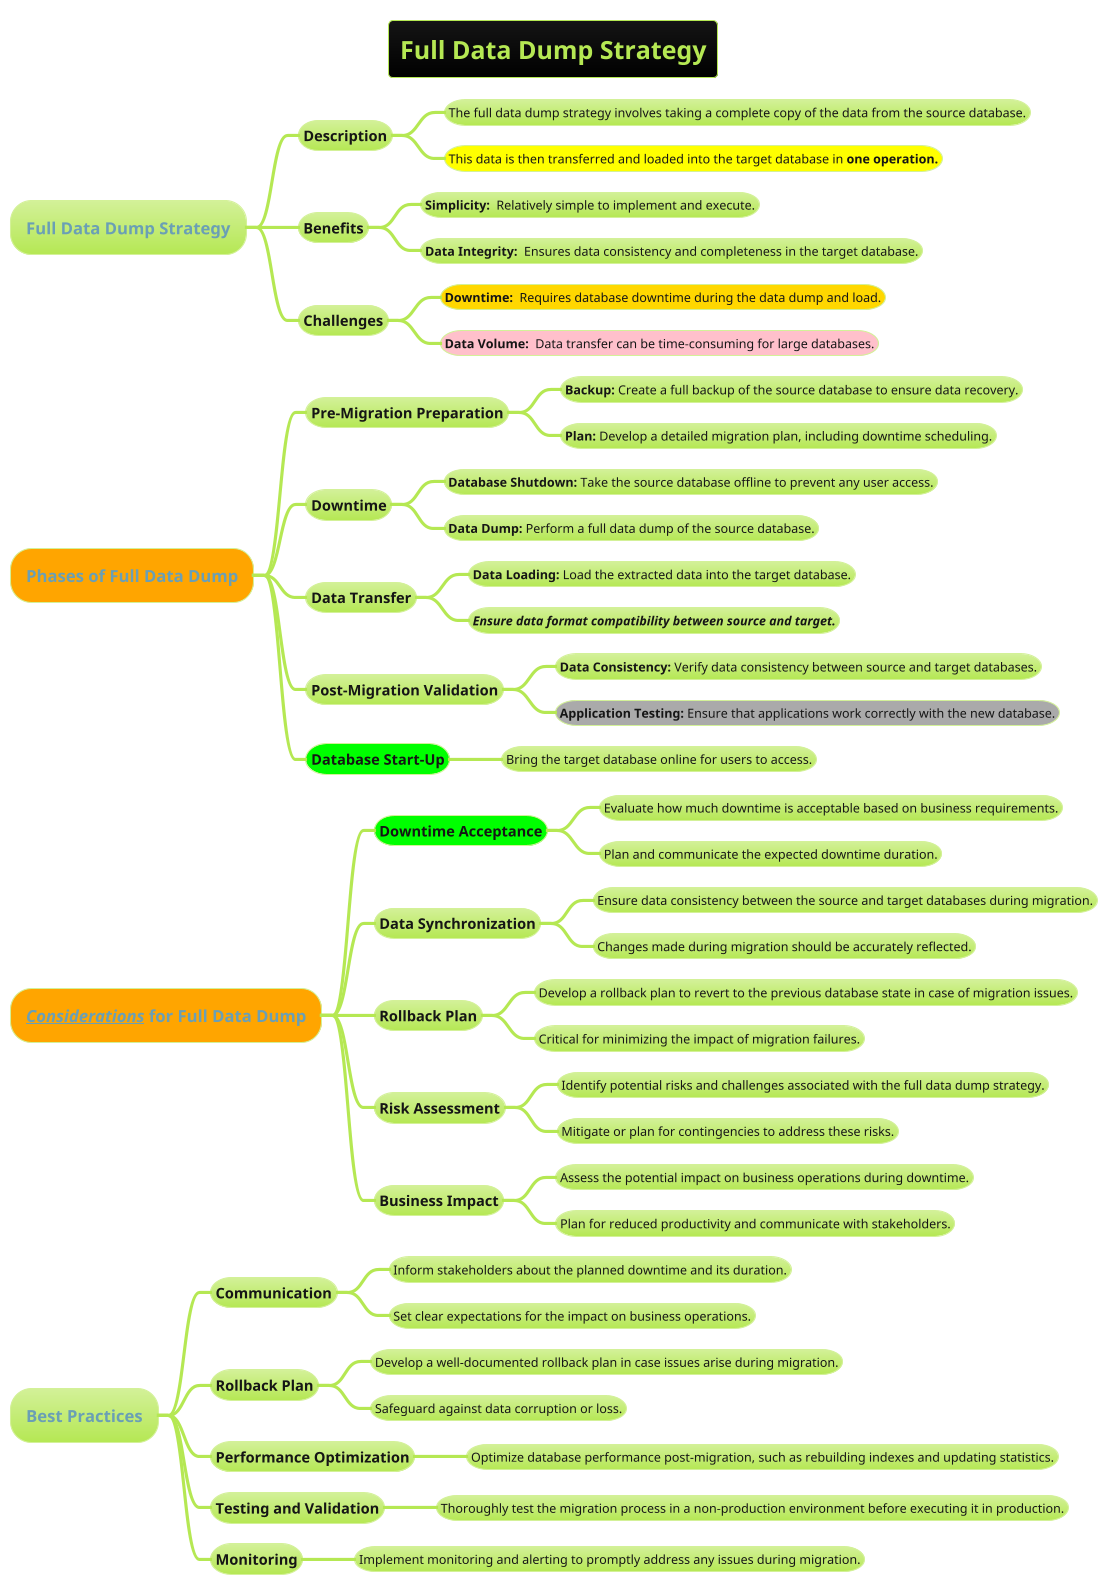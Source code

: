 @startmindmap
title =Full Data Dump Strategy
!theme hacker

* Full Data Dump Strategy
** Description
*** The full data dump strategy involves taking a complete copy of the data from the source database.
***[#yellow] This data is then transferred and loaded into the target database in **one operation.**

** Benefits
*** **Simplicity: ** Relatively simple to implement and execute.
*** **Data Integrity:**  Ensures data consistency and completeness in the target database.

** Challenges
***[#gold] **Downtime: ** Requires database downtime during the data dump and load.
***[#pink] **Data Volume:**  Data transfer can be time-consuming for large databases.

*[#orange] Phases of Full Data Dump
** Pre-Migration Preparation
*** **Backup:** Create a full backup of the source database to ensure data recovery.
*** **Plan:** Develop a detailed migration plan, including downtime scheduling.

** Downtime
*** **Database Shutdown:** Take the source database offline to prevent any user access.
*** **Data Dump:** Perform a full data dump of the source database.

** Data Transfer
*** **Data Loading:** Load the extracted data into the target database.
*** ====**Ensure data format compatibility between source and target.**

** Post-Migration Validation
*** **Data Consistency:** Verify data consistency between source and target databases.
***[#a] **Application Testing:** Ensure that applications work correctly with the new database.

**[#lime] Database Start-Up
*** Bring the target database online for users to access.

*[#orange] //__Considerations__// for Full Data Dump
**[#lime] Downtime Acceptance
*** Evaluate how much downtime is acceptable based on business requirements.
*** Plan and communicate the expected downtime duration.

** Data Synchronization
*** Ensure data consistency between the source and target databases during migration.
*** Changes made during migration should be accurately reflected.

** Rollback Plan
*** Develop a rollback plan to revert to the previous database state in case of migration issues.
*** Critical for minimizing the impact of migration failures.

** Risk Assessment
*** Identify potential risks and challenges associated with the full data dump strategy.
*** Mitigate or plan for contingencies to address these risks.

** Business Impact
*** Assess the potential impact on business operations during downtime.
*** Plan for reduced productivity and communicate with stakeholders.

* Best Practices
** Communication
*** Inform stakeholders about the planned downtime and its duration.
*** Set clear expectations for the impact on business operations.

** Rollback Plan
*** Develop a well-documented rollback plan in case issues arise during migration.
*** Safeguard against data corruption or loss.

** Performance Optimization
*** Optimize database performance post-migration, such as rebuilding indexes and updating statistics.

** Testing and Validation
*** Thoroughly test the migration process in a non-production environment before executing it in production.

** Monitoring
*** Implement monitoring and alerting to promptly address any issues during migration.

@endmindmap
